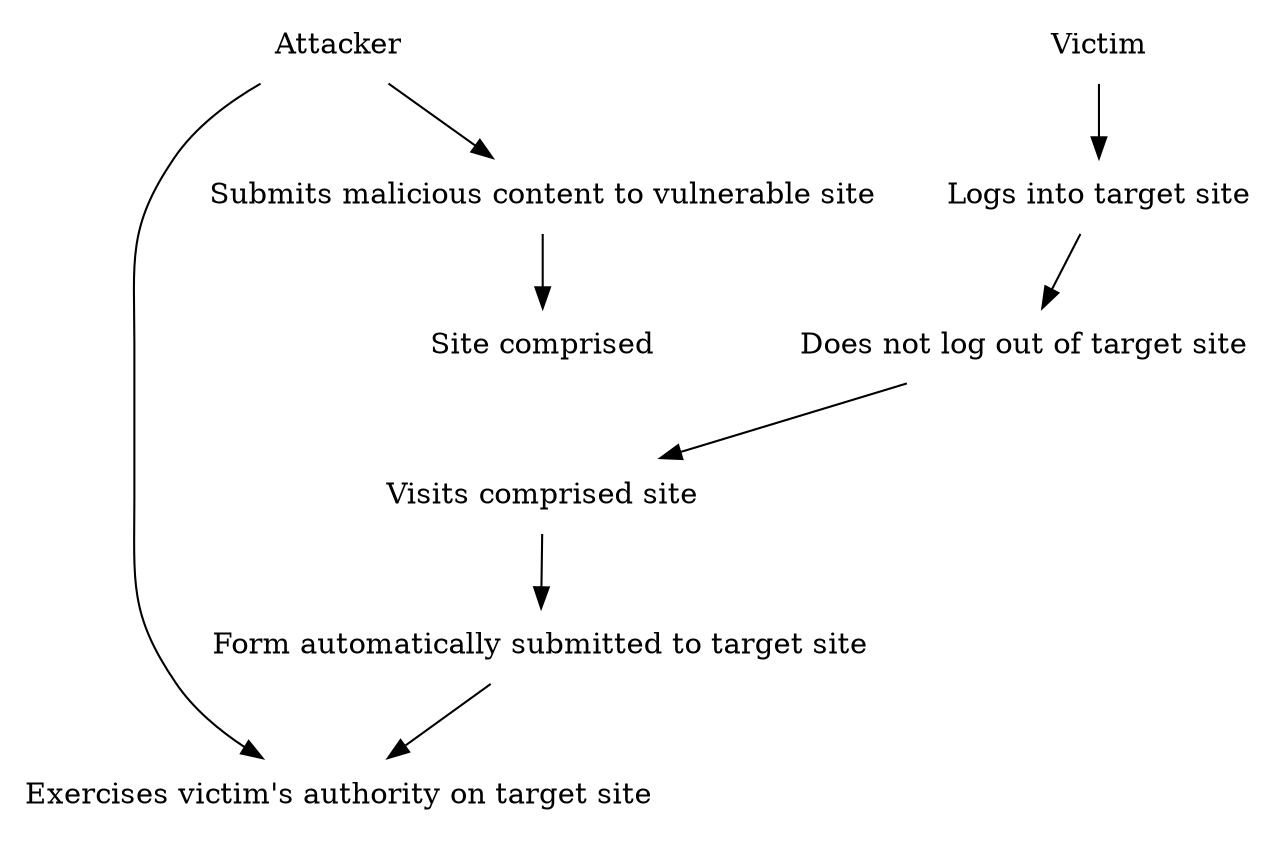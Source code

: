 digraph XSFR {

  // ###########################################################################
  graph [];
  node  [shape=none];
  edge  [];

  // ###########################################################################
  attacker     [label="Attacker", fillcolor=hotpink];
  victim       [label="Victim"];

  // ###########################################################################
  logs_into_site [label="Logs into target site"];
  other_site     [label="Visits comprised site"];
  log_out        [label="Does not log out of target site"];
  post_form      [label="Submits malicious content to vulnerable site", fillcolor=hotpink];
  bad_site       [label="Site comprised", fillcolor=hotpink];
  form_submit    [label="Form automatically submitted to target site", fillcolor=hotpink];
  authority      [label="Exercises victim's authority on target site", fillcolor=hotpink];

  // ###########################################################################
  victim -> logs_into_site -> log_out -> other_site -> form_submit -> authority;
  attacker -> authority;
  attacker -> post_form -> bad_site;
  bad_site -> other_site [style=invis];
}
